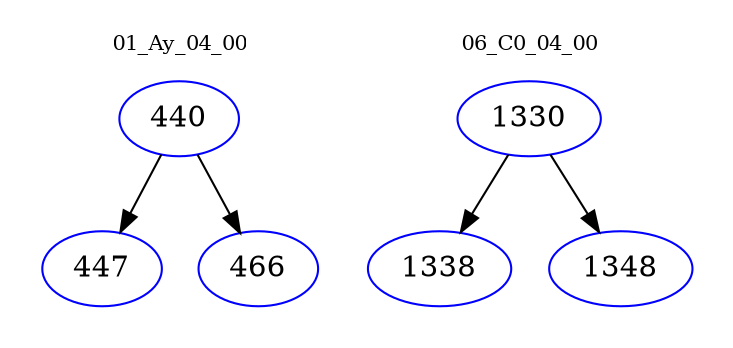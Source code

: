 digraph{
subgraph cluster_0 {
color = white
label = "01_Ay_04_00";
fontsize=10;
T0_440 [label="440", color="blue"]
T0_440 -> T0_447 [color="black"]
T0_447 [label="447", color="blue"]
T0_440 -> T0_466 [color="black"]
T0_466 [label="466", color="blue"]
}
subgraph cluster_1 {
color = white
label = "06_C0_04_00";
fontsize=10;
T1_1330 [label="1330", color="blue"]
T1_1330 -> T1_1338 [color="black"]
T1_1338 [label="1338", color="blue"]
T1_1330 -> T1_1348 [color="black"]
T1_1348 [label="1348", color="blue"]
}
}
